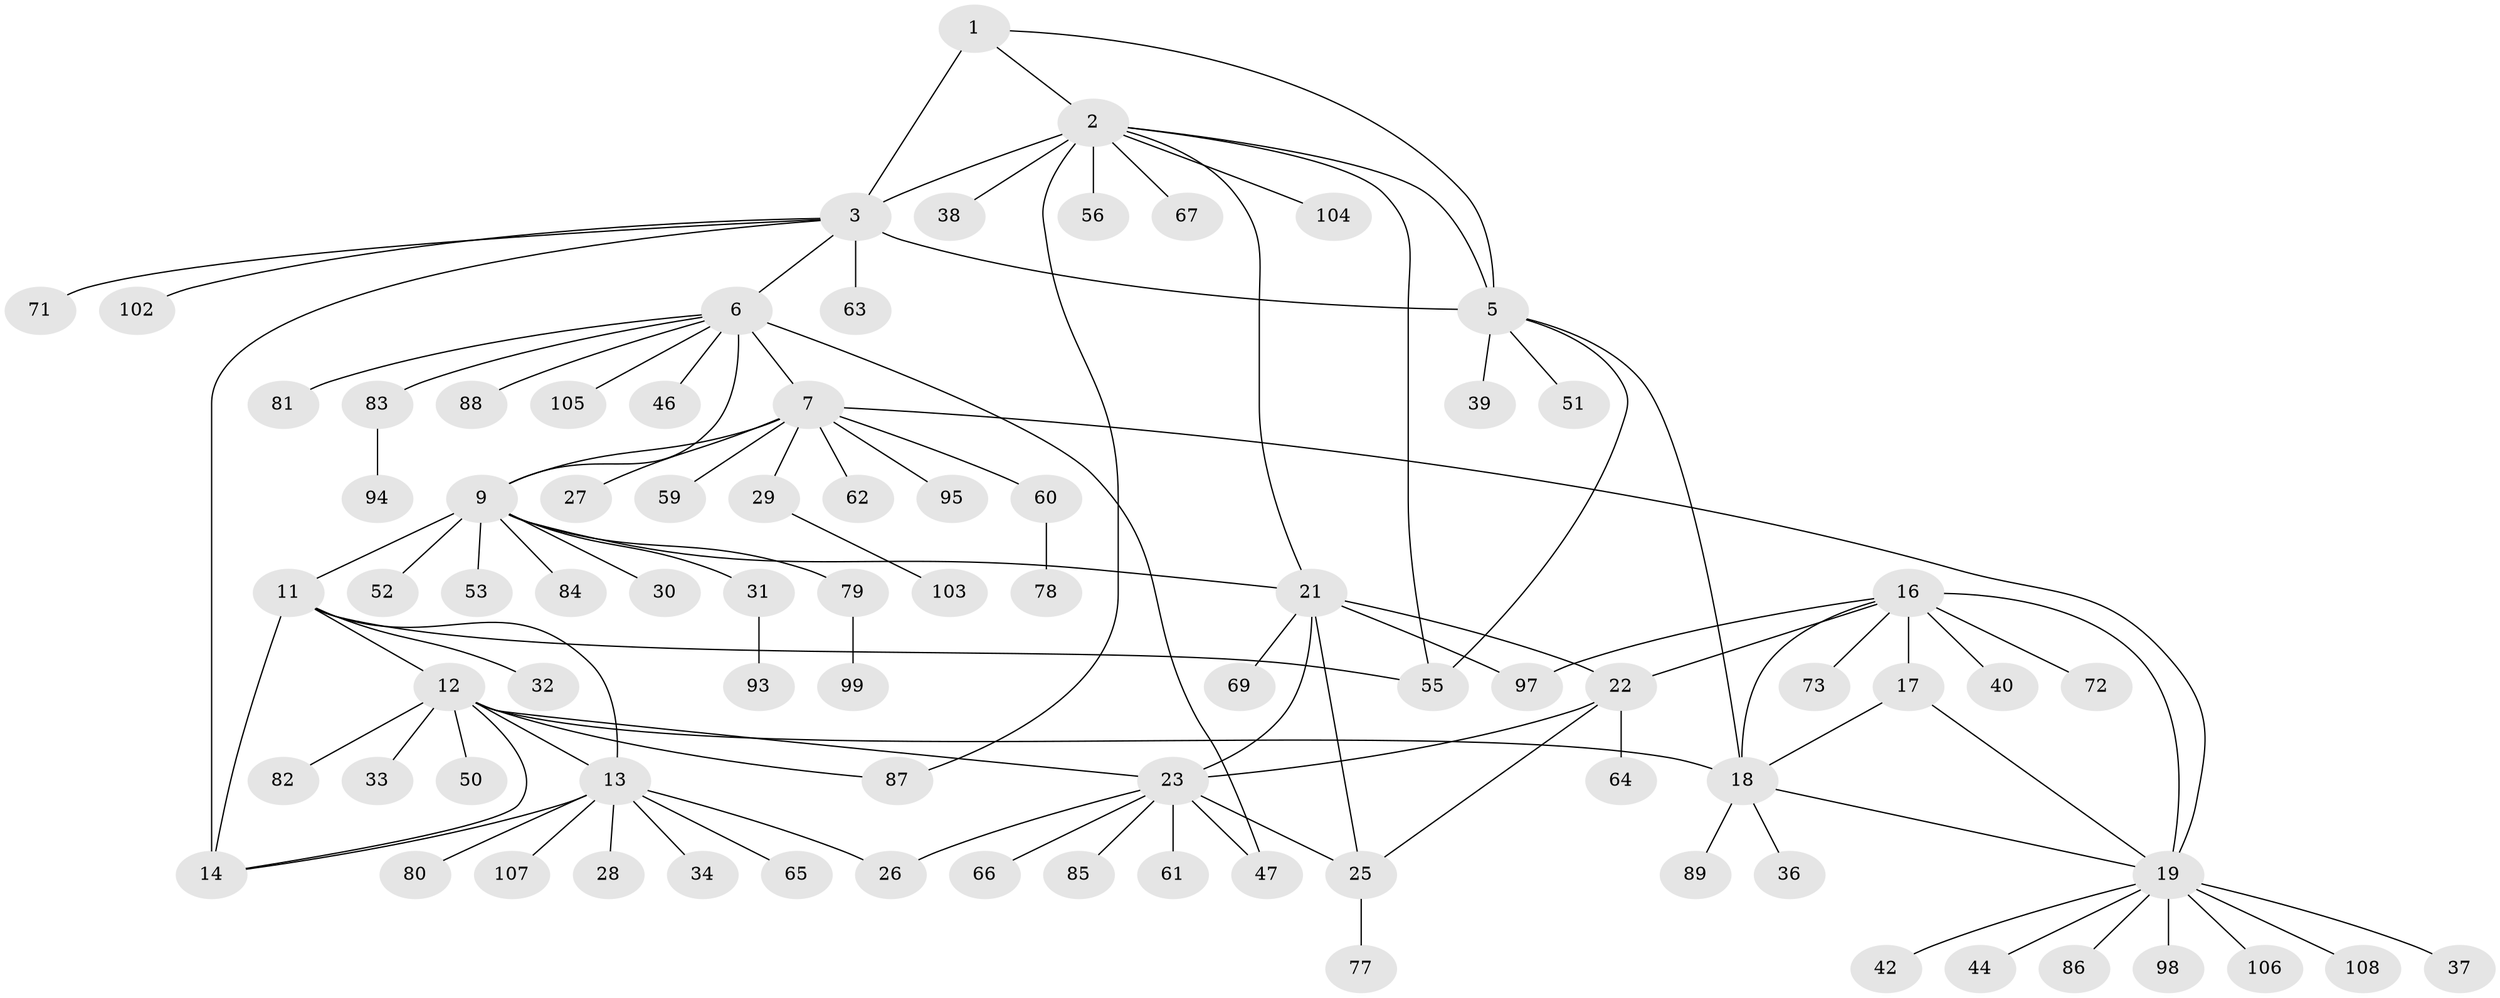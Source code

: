 // Generated by graph-tools (version 1.1) at 2025/52/02/27/25 19:52:16]
// undirected, 82 vertices, 106 edges
graph export_dot {
graph [start="1"]
  node [color=gray90,style=filled];
  1 [super="+100"];
  2 [super="+70"];
  3 [super="+4"];
  5 [super="+35"];
  6 [super="+75"];
  7 [super="+8"];
  9 [super="+10"];
  11 [super="+15"];
  12 [super="+45"];
  13 [super="+57"];
  14;
  16 [super="+20"];
  17 [super="+54"];
  18 [super="+76"];
  19 [super="+43"];
  21 [super="+74"];
  22 [super="+68"];
  23 [super="+24"];
  25 [super="+49"];
  26;
  27 [super="+48"];
  28;
  29;
  30;
  31 [super="+58"];
  32;
  33;
  34;
  36;
  37;
  38;
  39 [super="+41"];
  40;
  42;
  44 [super="+92"];
  46;
  47 [super="+90"];
  50;
  51;
  52;
  53;
  55 [super="+96"];
  56;
  59;
  60 [super="+91"];
  61;
  62;
  63;
  64;
  65;
  66;
  67;
  69;
  71;
  72;
  73;
  77;
  78;
  79;
  80;
  81;
  82;
  83;
  84;
  85;
  86;
  87;
  88;
  89;
  93;
  94 [super="+109"];
  95;
  97 [super="+101"];
  98;
  99;
  102;
  103;
  104;
  105;
  106;
  107;
  108;
  1 -- 2;
  1 -- 3 [weight=2];
  1 -- 5;
  2 -- 3 [weight=2];
  2 -- 5;
  2 -- 21;
  2 -- 38;
  2 -- 55;
  2 -- 56;
  2 -- 67;
  2 -- 87;
  2 -- 104;
  3 -- 5 [weight=2];
  3 -- 63;
  3 -- 71;
  3 -- 102;
  3 -- 6;
  3 -- 14;
  5 -- 18;
  5 -- 39;
  5 -- 51;
  5 -- 55;
  6 -- 7 [weight=2];
  6 -- 9 [weight=2];
  6 -- 46;
  6 -- 47;
  6 -- 81;
  6 -- 88;
  6 -- 105;
  6 -- 83;
  7 -- 9 [weight=4];
  7 -- 59;
  7 -- 60;
  7 -- 62;
  7 -- 19;
  7 -- 27;
  7 -- 29;
  7 -- 95;
  9 -- 21;
  9 -- 30;
  9 -- 52;
  9 -- 53;
  9 -- 84;
  9 -- 11;
  9 -- 31;
  9 -- 79;
  11 -- 12 [weight=2];
  11 -- 13 [weight=2];
  11 -- 14 [weight=2];
  11 -- 32;
  11 -- 55;
  12 -- 13;
  12 -- 14;
  12 -- 18;
  12 -- 23;
  12 -- 33;
  12 -- 50;
  12 -- 82;
  12 -- 87;
  13 -- 14;
  13 -- 26;
  13 -- 28;
  13 -- 34;
  13 -- 65;
  13 -- 80;
  13 -- 107;
  16 -- 17 [weight=2];
  16 -- 18 [weight=2];
  16 -- 19 [weight=2];
  16 -- 22;
  16 -- 40;
  16 -- 72;
  16 -- 73;
  16 -- 97;
  17 -- 18;
  17 -- 19;
  18 -- 19;
  18 -- 36;
  18 -- 89;
  19 -- 37;
  19 -- 42;
  19 -- 44;
  19 -- 86;
  19 -- 98;
  19 -- 106;
  19 -- 108;
  21 -- 22;
  21 -- 23 [weight=2];
  21 -- 25;
  21 -- 69;
  21 -- 97;
  22 -- 23 [weight=2];
  22 -- 25;
  22 -- 64;
  23 -- 25 [weight=2];
  23 -- 26;
  23 -- 47;
  23 -- 61;
  23 -- 66;
  23 -- 85;
  25 -- 77;
  29 -- 103;
  31 -- 93;
  60 -- 78;
  79 -- 99;
  83 -- 94;
}

